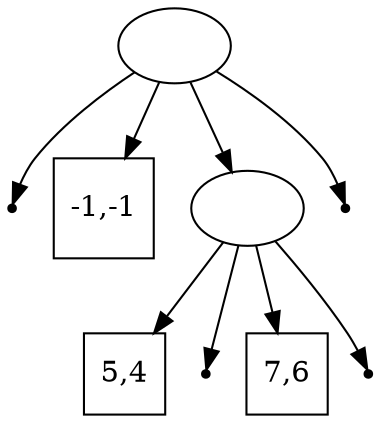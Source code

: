 digraph G {
knoop1[label=""]
knoop1 -> knoop2
knoop2[shape=point]
knoop1 -> knoop3
knoop3[shape=square, label="-1,-1"]
knoop1 -> knoop4
knoop4[label=""]
knoop1 -> knoop5
knoop5[shape=point]
knoop4 -> knoop6
knoop6[shape=square, label="5,4"]
knoop4 -> knoop7
knoop7[shape=point]
knoop4 -> knoop8
knoop8[shape=square, label="7,6"]
knoop4 -> knoop9
knoop9[shape=point]
}